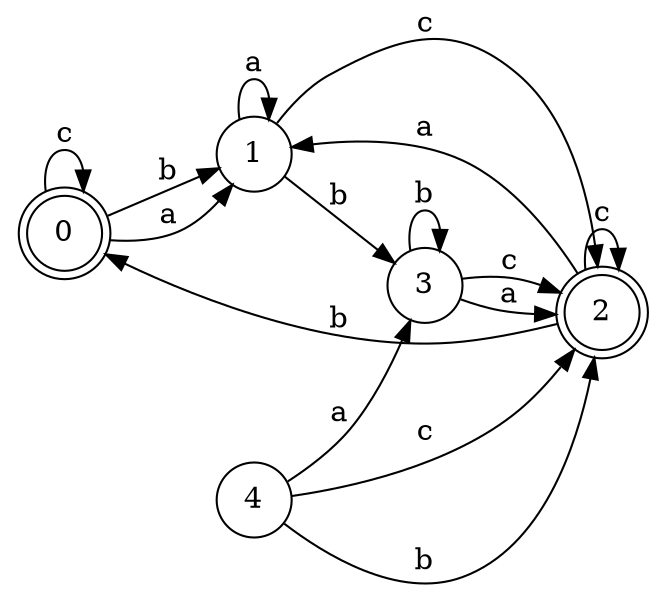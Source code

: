 digraph n4_10 {
__start0 [label="" shape="none"];

rankdir=LR;
size="8,5";

s0 [style="rounded,filled", color="black", fillcolor="white" shape="doublecircle", label="0"];
s1 [style="filled", color="black", fillcolor="white" shape="circle", label="1"];
s2 [style="rounded,filled", color="black", fillcolor="white" shape="doublecircle", label="2"];
s3 [style="filled", color="black", fillcolor="white" shape="circle", label="3"];
s4 [style="filled", color="black", fillcolor="white" shape="circle", label="4"];
s0 -> s1 [label="a"];
s0 -> s1 [label="b"];
s0 -> s0 [label="c"];
s1 -> s1 [label="a"];
s1 -> s3 [label="b"];
s1 -> s2 [label="c"];
s2 -> s1 [label="a"];
s2 -> s0 [label="b"];
s2 -> s2 [label="c"];
s3 -> s2 [label="a"];
s3 -> s3 [label="b"];
s3 -> s2 [label="c"];
s4 -> s3 [label="a"];
s4 -> s2 [label="b"];
s4 -> s2 [label="c"];

}